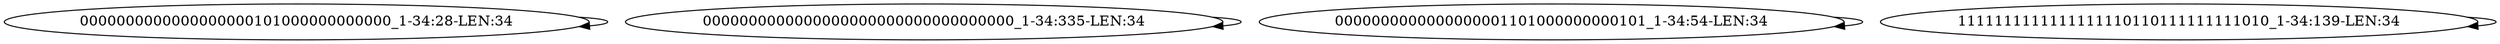 digraph G {
    "0000000000000000000101000000000000_1-34:28-LEN:34" -> "0000000000000000000101000000000000_1-34:28-LEN:34";
    "0000000000000000000000000000000000_1-34:335-LEN:34" -> "0000000000000000000000000000000000_1-34:335-LEN:34";
    "0000000000000000001101000000000101_1-34:54-LEN:34" -> "0000000000000000001101000000000101_1-34:54-LEN:34";
    "1111111111111111110110111111111010_1-34:139-LEN:34" -> "1111111111111111110110111111111010_1-34:139-LEN:34";
}
